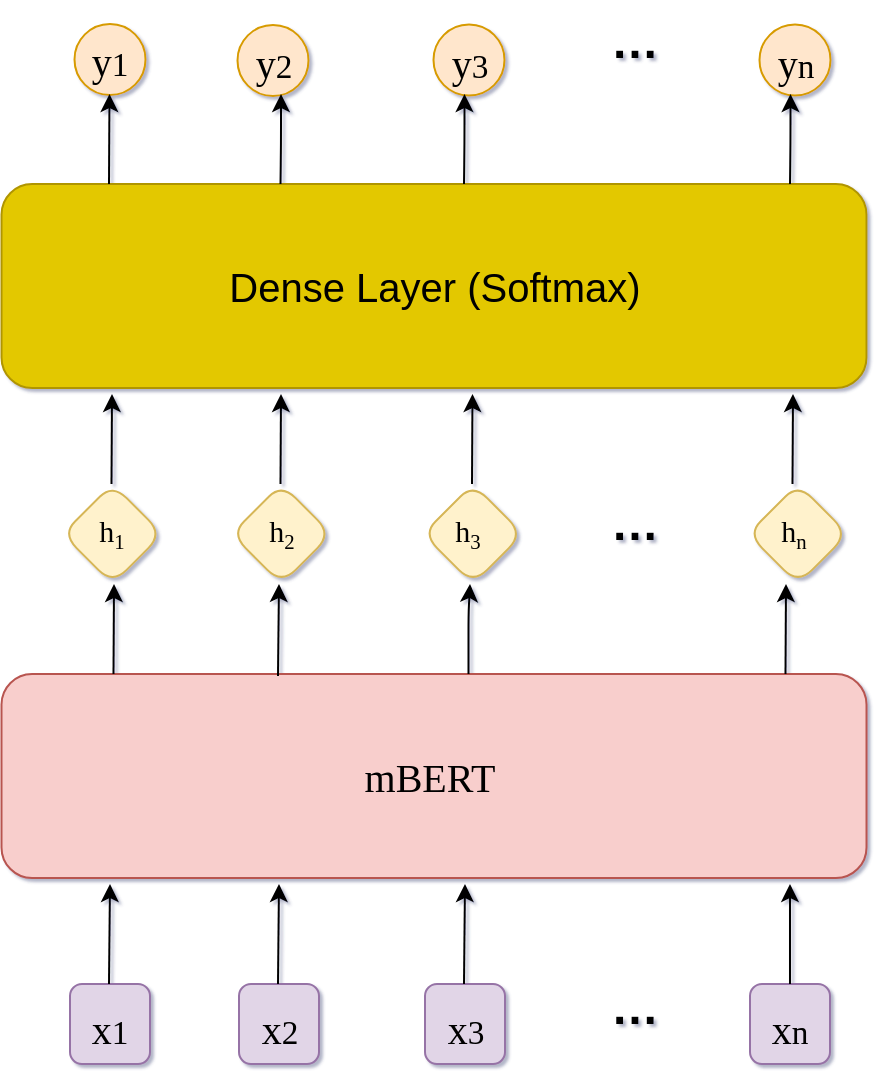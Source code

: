 <mxfile version="13.8.0" type="github">
  <diagram id="d2nmhAAWhssHAEg-v5hW" name="Page-1">
    <mxGraphModel dx="1422" dy="713" grid="1" gridSize="10" guides="1" tooltips="1" connect="1" arrows="1" fold="1" page="1" pageScale="1" pageWidth="650" pageHeight="660" background="none" math="0" shadow="1">
      <root>
        <mxCell id="0" />
        <mxCell id="1" parent="0" />
        <mxCell id="StD7FsYF_MnFXc-APEik-2" value="&lt;span style=&quot;font-family: &amp;#34;georgia&amp;#34; ; font-size: 20px&quot;&gt;mBERT&amp;nbsp;&lt;/span&gt;" style="whiteSpace=wrap;html=1;fillColor=#f8cecc;strokeColor=#b85450;rounded=1;" parent="1" vertex="1">
          <mxGeometry x="165.75" y="365" width="432.5" height="102" as="geometry" />
        </mxCell>
        <mxCell id="StD7FsYF_MnFXc-APEik-35" value="" style="whiteSpace=wrap;html=1;aspect=fixed;labelBackgroundColor=none;fontFamily=Georgia;fontSize=20;fillColor=#e1d5e7;strokeColor=#9673a6;rounded=1;" parent="1" vertex="1">
          <mxGeometry x="200" y="520" width="40" height="40" as="geometry" />
        </mxCell>
        <mxCell id="StD7FsYF_MnFXc-APEik-36" value="&lt;sub&gt;&lt;span style=&quot;font-size: 20px&quot;&gt;x&lt;/span&gt;1&lt;/sub&gt;" style="text;html=1;strokeColor=none;fillColor=none;align=center;verticalAlign=middle;whiteSpace=wrap;labelBackgroundColor=none;fontFamily=Georgia;fontSize=20;rounded=1;" parent="1" vertex="1">
          <mxGeometry x="200" y="530" width="40" height="20" as="geometry" />
        </mxCell>
        <mxCell id="StD7FsYF_MnFXc-APEik-37" value="" style="whiteSpace=wrap;html=1;aspect=fixed;labelBackgroundColor=none;fontFamily=Georgia;fontSize=20;fillColor=#e1d5e7;strokeColor=#9673a6;rounded=1;" parent="1" vertex="1">
          <mxGeometry x="284.5" y="520" width="40" height="40" as="geometry" />
        </mxCell>
        <mxCell id="StD7FsYF_MnFXc-APEik-38" value="&lt;sub&gt;&lt;span style=&quot;font-size: 20px&quot;&gt;x&lt;/span&gt;&lt;span style=&quot;font-size: 16.667px&quot;&gt;2&lt;/span&gt;&lt;/sub&gt;" style="text;html=1;strokeColor=none;fillColor=none;align=center;verticalAlign=middle;whiteSpace=wrap;labelBackgroundColor=none;fontFamily=Georgia;fontSize=20;rounded=1;" parent="1" vertex="1">
          <mxGeometry x="284.5" y="530" width="40" height="20" as="geometry" />
        </mxCell>
        <mxCell id="StD7FsYF_MnFXc-APEik-39" value="" style="whiteSpace=wrap;html=1;aspect=fixed;labelBackgroundColor=none;fontFamily=Georgia;fontSize=20;fillColor=#e1d5e7;strokeColor=#9673a6;rounded=1;" parent="1" vertex="1">
          <mxGeometry x="377.5" y="520" width="40" height="40" as="geometry" />
        </mxCell>
        <mxCell id="StD7FsYF_MnFXc-APEik-40" value="&lt;sub&gt;&lt;span style=&quot;font-size: 20px&quot;&gt;x&lt;/span&gt;&lt;span style=&quot;font-size: 16.667px&quot;&gt;3&lt;/span&gt;&lt;/sub&gt;" style="text;html=1;strokeColor=none;fillColor=none;align=center;verticalAlign=middle;whiteSpace=wrap;labelBackgroundColor=none;fontFamily=Georgia;fontSize=20;rounded=1;" parent="1" vertex="1">
          <mxGeometry x="377.5" y="530" width="40" height="20" as="geometry" />
        </mxCell>
        <mxCell id="StD7FsYF_MnFXc-APEik-41" value="" style="whiteSpace=wrap;html=1;aspect=fixed;labelBackgroundColor=none;fontFamily=Georgia;fontSize=20;fillColor=#e1d5e7;strokeColor=#9673a6;rounded=1;" parent="1" vertex="1">
          <mxGeometry x="540" y="520" width="40" height="40" as="geometry" />
        </mxCell>
        <mxCell id="StD7FsYF_MnFXc-APEik-42" value="&lt;sub&gt;&lt;span style=&quot;font-size: 20px&quot;&gt;x&lt;/span&gt;&lt;span style=&quot;font-size: 16.667px&quot;&gt;n&lt;/span&gt;&lt;/sub&gt;" style="text;html=1;strokeColor=none;fillColor=none;align=center;verticalAlign=middle;whiteSpace=wrap;labelBackgroundColor=none;fontFamily=Georgia;fontSize=20;rounded=1;" parent="1" vertex="1">
          <mxGeometry x="540" y="530" width="40" height="20" as="geometry" />
        </mxCell>
        <mxCell id="StD7FsYF_MnFXc-APEik-43" value="…" style="text;strokeColor=none;fillColor=none;html=1;fontSize=24;fontStyle=1;verticalAlign=middle;align=center;labelBackgroundColor=none;rounded=1;" parent="1" vertex="1">
          <mxGeometry x="432" y="512" width="100" height="40" as="geometry" />
        </mxCell>
        <mxCell id="StD7FsYF_MnFXc-APEik-50" value="" style="rhombus;whiteSpace=wrap;html=1;labelBackgroundColor=none;fontFamily=Georgia;fontSize=15;fillColor=#fff2cc;strokeColor=#d6b656;rounded=1;" parent="1" vertex="1">
          <mxGeometry x="196.25" y="270" width="50" height="50" as="geometry" />
        </mxCell>
        <mxCell id="StD7FsYF_MnFXc-APEik-51" value="h&lt;span style=&quot;font-size: 12.5px&quot;&gt;&lt;sub&gt;1&lt;/sub&gt;&lt;/span&gt;" style="text;html=1;strokeColor=none;fillColor=none;align=center;verticalAlign=middle;whiteSpace=wrap;labelBackgroundColor=none;fontFamily=Georgia;fontSize=15;rounded=1;" parent="1" vertex="1">
          <mxGeometry x="201.25" y="285" width="40" height="20" as="geometry" />
        </mxCell>
        <mxCell id="StD7FsYF_MnFXc-APEik-63" value="" style="rhombus;whiteSpace=wrap;html=1;labelBackgroundColor=none;fontFamily=Georgia;fontSize=15;fillColor=#fff2cc;strokeColor=#d6b656;rounded=1;" parent="1" vertex="1">
          <mxGeometry x="280.75" y="270" width="50" height="50" as="geometry" />
        </mxCell>
        <mxCell id="StD7FsYF_MnFXc-APEik-64" value="h&lt;span style=&quot;font-size: 12.5px&quot;&gt;&lt;sub&gt;2&lt;/sub&gt;&lt;/span&gt;" style="text;html=1;strokeColor=none;fillColor=none;align=center;verticalAlign=middle;whiteSpace=wrap;labelBackgroundColor=none;fontFamily=Georgia;fontSize=15;rounded=1;" parent="1" vertex="1">
          <mxGeometry x="285.75" y="285" width="40" height="20" as="geometry" />
        </mxCell>
        <mxCell id="StD7FsYF_MnFXc-APEik-75" value="" style="rhombus;whiteSpace=wrap;html=1;labelBackgroundColor=none;fontFamily=Georgia;fontSize=15;fillColor=#fff2cc;strokeColor=#d6b656;rounded=1;" parent="1" vertex="1">
          <mxGeometry x="376.5" y="270" width="50" height="50" as="geometry" />
        </mxCell>
        <mxCell id="StD7FsYF_MnFXc-APEik-76" value="h&lt;span style=&quot;font-size: 12.5px&quot;&gt;&lt;sub&gt;3&lt;/sub&gt;&lt;/span&gt;" style="text;html=1;strokeColor=none;fillColor=none;align=center;verticalAlign=middle;whiteSpace=wrap;labelBackgroundColor=none;fontFamily=Georgia;fontSize=15;rounded=1;" parent="1" vertex="1">
          <mxGeometry x="378.75" y="285" width="40" height="20" as="geometry" />
        </mxCell>
        <mxCell id="StD7FsYF_MnFXc-APEik-86" value="" style="rhombus;whiteSpace=wrap;html=1;labelBackgroundColor=none;fontFamily=Georgia;fontSize=15;fillColor=#fff2cc;strokeColor=#d6b656;rounded=1;" parent="1" vertex="1">
          <mxGeometry x="539" y="270" width="50" height="50" as="geometry" />
        </mxCell>
        <mxCell id="StD7FsYF_MnFXc-APEik-87" value="h&lt;span style=&quot;font-size: 12.5px&quot;&gt;&lt;sub&gt;n&lt;/sub&gt;&lt;/span&gt;" style="text;html=1;strokeColor=none;fillColor=none;align=center;verticalAlign=middle;whiteSpace=wrap;labelBackgroundColor=none;fontFamily=Georgia;fontSize=15;rounded=1;" parent="1" vertex="1">
          <mxGeometry x="541.75" y="285" width="40" height="20" as="geometry" />
        </mxCell>
        <mxCell id="StD7FsYF_MnFXc-APEik-97" value="" style="ellipse;whiteSpace=wrap;html=1;aspect=fixed;labelBackgroundColor=none;fontFamily=Georgia;fontSize=15;fillColor=#ffe6cc;strokeColor=#d79b00;rounded=1;" parent="1" vertex="1">
          <mxGeometry x="202.25" y="40" width="35.5" height="35.5" as="geometry" />
        </mxCell>
        <mxCell id="StD7FsYF_MnFXc-APEik-98" value="&lt;span style=&quot;font-size: 20px&quot;&gt;y&lt;/span&gt;&lt;span style=&quot;font-size: 16.667px&quot;&gt;1&lt;/span&gt;" style="text;html=1;strokeColor=none;fillColor=none;align=center;verticalAlign=middle;whiteSpace=wrap;labelBackgroundColor=none;fontFamily=Georgia;fontSize=15;rounded=1;" parent="1" vertex="1">
          <mxGeometry x="200" y="48.25" width="40" height="20" as="geometry" />
        </mxCell>
        <mxCell id="StD7FsYF_MnFXc-APEik-99" value="" style="ellipse;whiteSpace=wrap;html=1;aspect=fixed;labelBackgroundColor=none;fontFamily=Georgia;fontSize=15;fillColor=#ffe6cc;strokeColor=#d79b00;rounded=1;" parent="1" vertex="1">
          <mxGeometry x="283.75" y="40.5" width="35.5" height="35.5" as="geometry" />
        </mxCell>
        <mxCell id="StD7FsYF_MnFXc-APEik-100" value="&lt;span style=&quot;font-size: 20px&quot;&gt;y&lt;/span&gt;&lt;span style=&quot;font-size: 16.667px&quot;&gt;2&lt;/span&gt;" style="text;html=1;strokeColor=none;fillColor=none;align=center;verticalAlign=middle;whiteSpace=wrap;labelBackgroundColor=none;fontFamily=Georgia;fontSize=15;rounded=1;" parent="1" vertex="1">
          <mxGeometry x="281.5" y="48.75" width="40" height="20" as="geometry" />
        </mxCell>
        <mxCell id="StD7FsYF_MnFXc-APEik-101" value="" style="ellipse;whiteSpace=wrap;html=1;aspect=fixed;labelBackgroundColor=none;fontFamily=Georgia;fontSize=15;fillColor=#ffe6cc;strokeColor=#d79b00;rounded=1;" parent="1" vertex="1">
          <mxGeometry x="381.75" y="40.25" width="35.5" height="35.5" as="geometry" />
        </mxCell>
        <mxCell id="StD7FsYF_MnFXc-APEik-102" value="&lt;span style=&quot;font-size: 20px&quot;&gt;y&lt;/span&gt;&lt;span style=&quot;font-size: 16.667px&quot;&gt;3&lt;/span&gt;" style="text;html=1;strokeColor=none;fillColor=none;align=center;verticalAlign=middle;whiteSpace=wrap;labelBackgroundColor=none;fontFamily=Georgia;fontSize=15;rounded=1;" parent="1" vertex="1">
          <mxGeometry x="379.5" y="48.5" width="40" height="20" as="geometry" />
        </mxCell>
        <mxCell id="StD7FsYF_MnFXc-APEik-103" value="" style="ellipse;whiteSpace=wrap;html=1;aspect=fixed;labelBackgroundColor=none;fontFamily=Georgia;fontSize=15;fillColor=#ffe6cc;strokeColor=#d79b00;rounded=1;" parent="1" vertex="1">
          <mxGeometry x="544.75" y="40.25" width="35.5" height="35.5" as="geometry" />
        </mxCell>
        <mxCell id="StD7FsYF_MnFXc-APEik-104" value="&lt;span style=&quot;font-size: 20px&quot;&gt;y&lt;/span&gt;&lt;span style=&quot;font-size: 16.667px&quot;&gt;n&lt;/span&gt;" style="text;html=1;strokeColor=none;fillColor=none;align=center;verticalAlign=middle;whiteSpace=wrap;labelBackgroundColor=none;fontFamily=Georgia;fontSize=15;rounded=1;" parent="1" vertex="1">
          <mxGeometry x="542.5" y="48.5" width="40" height="20" as="geometry" />
        </mxCell>
        <mxCell id="StD7FsYF_MnFXc-APEik-125" value="…" style="text;strokeColor=none;fillColor=none;html=1;fontSize=24;fontStyle=1;verticalAlign=middle;align=center;labelBackgroundColor=none;rounded=1;" parent="1" vertex="1">
          <mxGeometry x="432" y="28.75" width="100" height="40" as="geometry" />
        </mxCell>
        <mxCell id="3Tyvc8VEzAgCt4dRKK7D-1" value="…" style="text;strokeColor=none;fillColor=none;html=1;fontSize=24;fontStyle=1;verticalAlign=middle;align=center;labelBackgroundColor=none;rounded=1;" parent="1" vertex="1">
          <mxGeometry x="432" y="270" width="100" height="40" as="geometry" />
        </mxCell>
        <mxCell id="jiGHBDZR93LLw7lFKa7v-4" value="" style="endArrow=classic;html=1;" edge="1" parent="1">
          <mxGeometry width="50" height="50" relative="1" as="geometry">
            <mxPoint x="219.5" y="520" as="sourcePoint" />
            <mxPoint x="220" y="470" as="targetPoint" />
          </mxGeometry>
        </mxCell>
        <mxCell id="jiGHBDZR93LLw7lFKa7v-5" value="" style="endArrow=classic;html=1;entryX=0.126;entryY=0.98;entryDx=0;entryDy=0;entryPerimeter=0;" edge="1" parent="1">
          <mxGeometry width="50" height="50" relative="1" as="geometry">
            <mxPoint x="304" y="520" as="sourcePoint" />
            <mxPoint x="304.495" y="470.0" as="targetPoint" />
          </mxGeometry>
        </mxCell>
        <mxCell id="jiGHBDZR93LLw7lFKa7v-6" value="" style="endArrow=classic;html=1;entryX=0.126;entryY=0.98;entryDx=0;entryDy=0;entryPerimeter=0;" edge="1" parent="1">
          <mxGeometry width="50" height="50" relative="1" as="geometry">
            <mxPoint x="397" y="520" as="sourcePoint" />
            <mxPoint x="397.495" y="470" as="targetPoint" />
          </mxGeometry>
        </mxCell>
        <mxCell id="jiGHBDZR93LLw7lFKa7v-7" value="" style="endArrow=classic;html=1;entryX=0.126;entryY=0.98;entryDx=0;entryDy=0;entryPerimeter=0;" edge="1" parent="1">
          <mxGeometry width="50" height="50" relative="1" as="geometry">
            <mxPoint x="560" y="520" as="sourcePoint" />
            <mxPoint x="559.995" y="470" as="targetPoint" />
          </mxGeometry>
        </mxCell>
        <mxCell id="jiGHBDZR93LLw7lFKa7v-8" value="" style="endArrow=classic;html=1;" edge="1" parent="1">
          <mxGeometry width="50" height="50" relative="1" as="geometry">
            <mxPoint x="221.75" y="365" as="sourcePoint" />
            <mxPoint x="222" y="320" as="targetPoint" />
          </mxGeometry>
        </mxCell>
        <mxCell id="jiGHBDZR93LLw7lFKa7v-10" value="" style="endArrow=classic;html=1;entryX=0.126;entryY=0.98;entryDx=0;entryDy=0;entryPerimeter=0;" edge="1" parent="1">
          <mxGeometry width="50" height="50" relative="1" as="geometry">
            <mxPoint x="304" y="366" as="sourcePoint" />
            <mxPoint x="304.495" y="320.0" as="targetPoint" />
          </mxGeometry>
        </mxCell>
        <mxCell id="jiGHBDZR93LLw7lFKa7v-11" value="" style="endArrow=classic;html=1;" edge="1" parent="1">
          <mxGeometry width="50" height="50" relative="1" as="geometry">
            <mxPoint x="399.25" y="365.04" as="sourcePoint" />
            <mxPoint x="400" y="320" as="targetPoint" />
            <Array as="points">
              <mxPoint x="399.25" y="335.04" />
            </Array>
          </mxGeometry>
        </mxCell>
        <mxCell id="jiGHBDZR93LLw7lFKa7v-12" value="" style="endArrow=classic;html=1;" edge="1" parent="1">
          <mxGeometry width="50" height="50" relative="1" as="geometry">
            <mxPoint x="557.75" y="365.04" as="sourcePoint" />
            <mxPoint x="558" y="320" as="targetPoint" />
          </mxGeometry>
        </mxCell>
        <mxCell id="jiGHBDZR93LLw7lFKa7v-13" value="&lt;font color=&quot;#000000&quot;&gt;&lt;span style=&quot;font-size: 20px&quot;&gt;Dense Layer (Softmax)&lt;/span&gt;&lt;/font&gt;" style="whiteSpace=wrap;html=1;fillColor=#e3c800;strokeColor=#B09500;fontColor=#ffffff;rounded=1;" vertex="1" parent="1">
          <mxGeometry x="165.75" y="120" width="432.5" height="102" as="geometry" />
        </mxCell>
        <mxCell id="jiGHBDZR93LLw7lFKa7v-22" value="" style="endArrow=classic;html=1;" edge="1" parent="1">
          <mxGeometry width="50" height="50" relative="1" as="geometry">
            <mxPoint x="220.75" y="270" as="sourcePoint" />
            <mxPoint x="221" y="225" as="targetPoint" />
          </mxGeometry>
        </mxCell>
        <mxCell id="jiGHBDZR93LLw7lFKa7v-23" value="" style="endArrow=classic;html=1;" edge="1" parent="1">
          <mxGeometry width="50" height="50" relative="1" as="geometry">
            <mxPoint x="305.25" y="270" as="sourcePoint" />
            <mxPoint x="305.5" y="225" as="targetPoint" />
          </mxGeometry>
        </mxCell>
        <mxCell id="jiGHBDZR93LLw7lFKa7v-24" value="" style="endArrow=classic;html=1;" edge="1" parent="1">
          <mxGeometry width="50" height="50" relative="1" as="geometry">
            <mxPoint x="401" y="270" as="sourcePoint" />
            <mxPoint x="401.25" y="225" as="targetPoint" />
          </mxGeometry>
        </mxCell>
        <mxCell id="jiGHBDZR93LLw7lFKa7v-25" value="" style="endArrow=classic;html=1;" edge="1" parent="1">
          <mxGeometry width="50" height="50" relative="1" as="geometry">
            <mxPoint x="561.25" y="270" as="sourcePoint" />
            <mxPoint x="561.5" y="225" as="targetPoint" />
          </mxGeometry>
        </mxCell>
        <mxCell id="jiGHBDZR93LLw7lFKa7v-27" value="" style="endArrow=classic;html=1;" edge="1" parent="1">
          <mxGeometry width="50" height="50" relative="1" as="geometry">
            <mxPoint x="219.5" y="120" as="sourcePoint" />
            <mxPoint x="219.75" y="75" as="targetPoint" />
          </mxGeometry>
        </mxCell>
        <mxCell id="jiGHBDZR93LLw7lFKa7v-28" value="" style="endArrow=classic;html=1;" edge="1" parent="1">
          <mxGeometry width="50" height="50" relative="1" as="geometry">
            <mxPoint x="305.25" y="120" as="sourcePoint" />
            <mxPoint x="305.5" y="75" as="targetPoint" />
            <Array as="points">
              <mxPoint x="305.5" y="100" />
            </Array>
          </mxGeometry>
        </mxCell>
        <mxCell id="jiGHBDZR93LLw7lFKa7v-29" value="" style="endArrow=classic;html=1;" edge="1" parent="1">
          <mxGeometry width="50" height="50" relative="1" as="geometry">
            <mxPoint x="397" y="120" as="sourcePoint" />
            <mxPoint x="397.25" y="75" as="targetPoint" />
            <Array as="points">
              <mxPoint x="397.25" y="100" />
            </Array>
          </mxGeometry>
        </mxCell>
        <mxCell id="jiGHBDZR93LLw7lFKa7v-30" value="" style="endArrow=classic;html=1;" edge="1" parent="1">
          <mxGeometry width="50" height="50" relative="1" as="geometry">
            <mxPoint x="560" y="120" as="sourcePoint" />
            <mxPoint x="560.25" y="75" as="targetPoint" />
            <Array as="points">
              <mxPoint x="560.25" y="100" />
            </Array>
          </mxGeometry>
        </mxCell>
      </root>
    </mxGraphModel>
  </diagram>
</mxfile>

